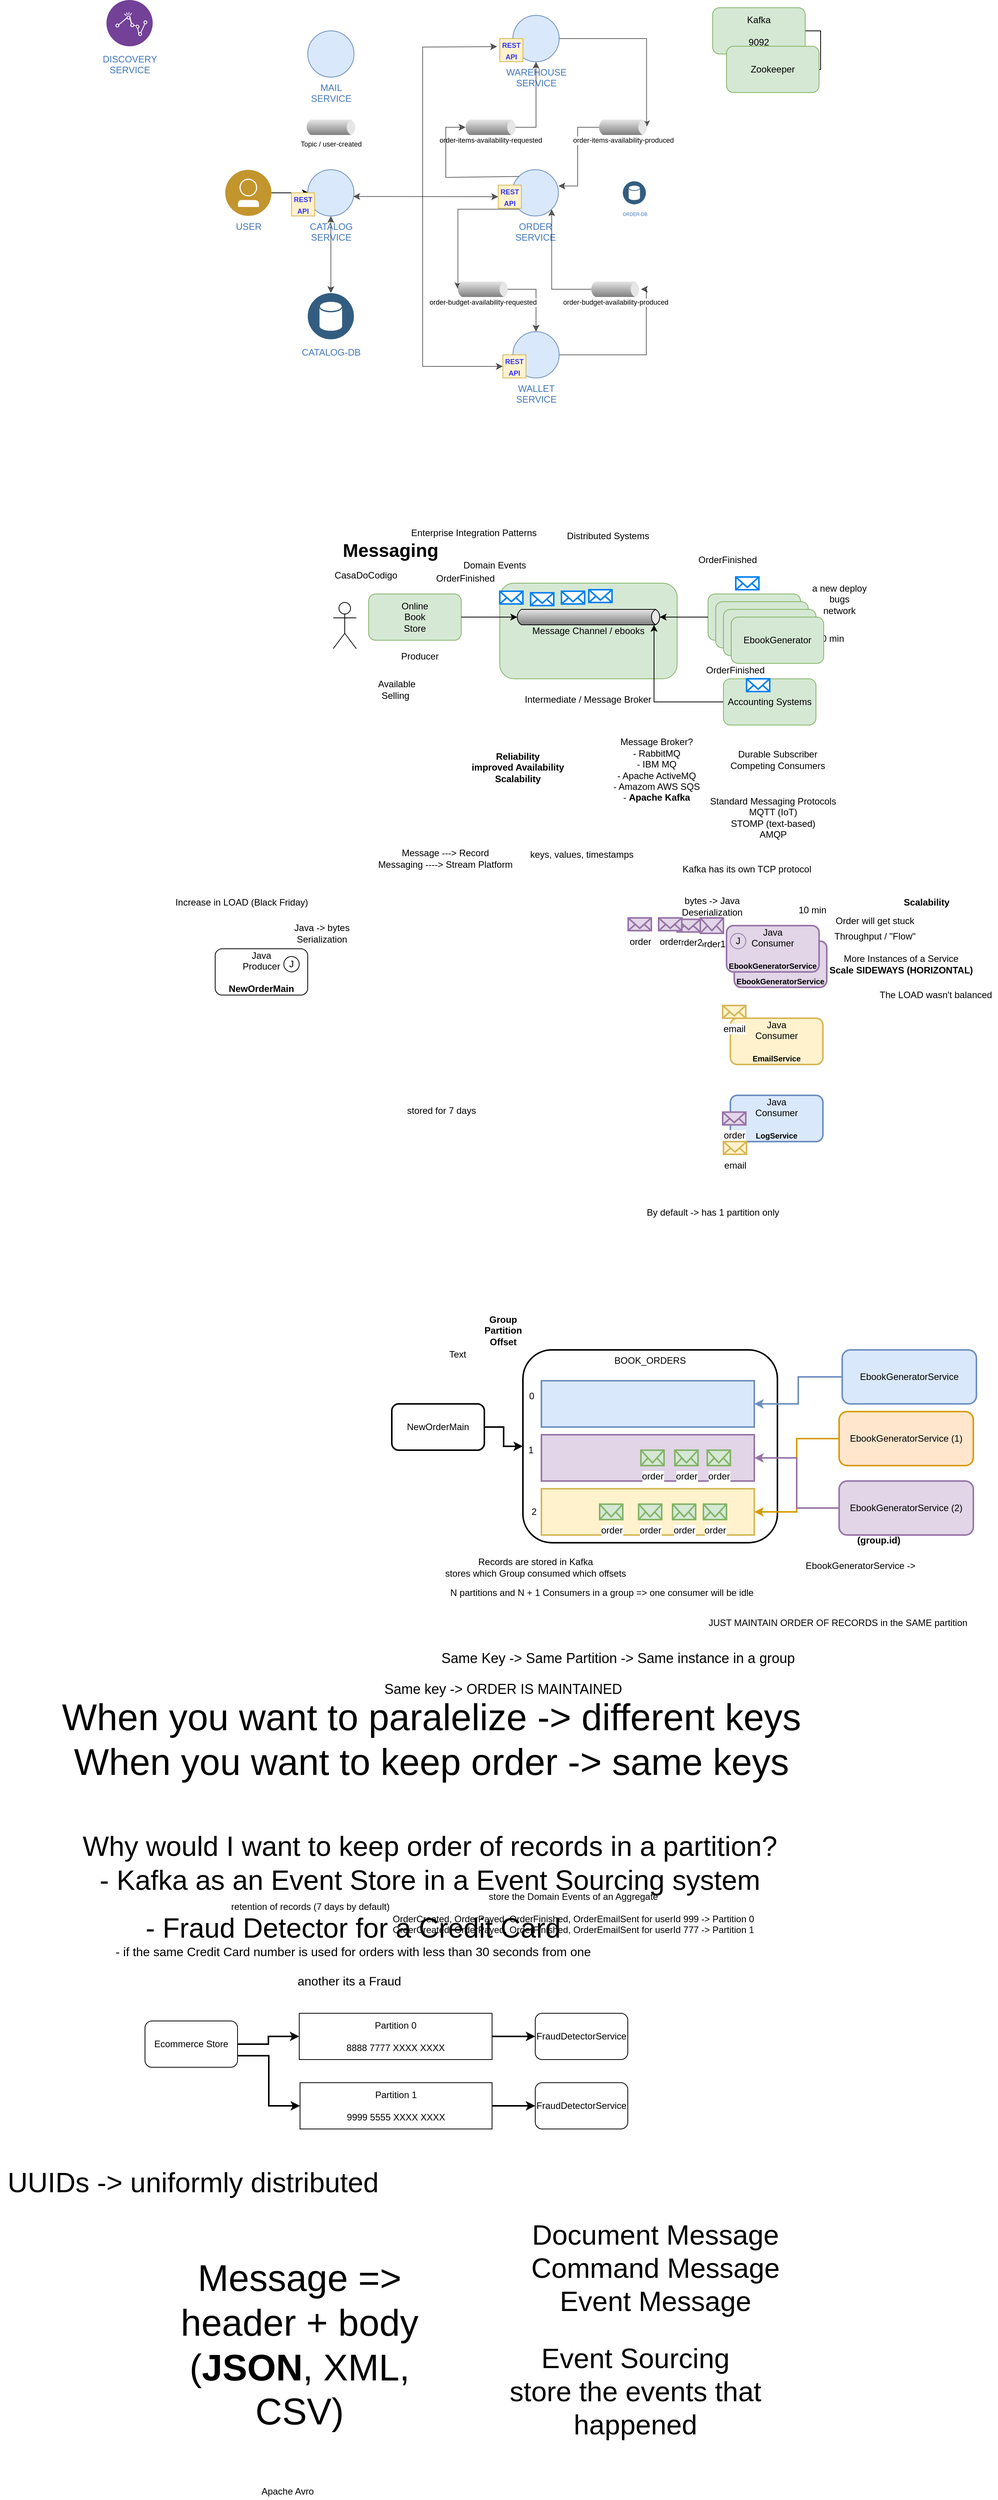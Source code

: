 <mxfile version="15.5.8" type="github">
  <diagram id="h7GPxYbChwaNLsouTysn" name="Page-1">
    <mxGraphModel dx="1479" dy="406" grid="1" gridSize="10" guides="1" tooltips="1" connect="1" arrows="1" fold="1" page="1" pageScale="1" pageWidth="827" pageHeight="1169" math="0" shadow="0">
      <root>
        <mxCell id="0" />
        <mxCell id="1" parent="0" />
        <mxCell id="jTadlCwJ3_54qRfa4HgR-54" value="Java&lt;br&gt;Consumer&lt;br&gt;&lt;br&gt;&lt;b&gt;&lt;font style=&quot;font-size: 10px&quot;&gt;EbookGeneratorService&lt;/font&gt;&lt;/b&gt;" style="rounded=1;whiteSpace=wrap;html=1;fillColor=#e1d5e7;strokeColor=#9673a6;strokeWidth=2;" parent="1" vertex="1">
          <mxGeometry x="524" y="1240" width="120" height="60" as="geometry" />
        </mxCell>
        <mxCell id="OSPFFFu9IJp6Sj2-1InF-58" value="&lt;b&gt;&lt;font style=&quot;font-size: 24px&quot;&gt;Messaging&lt;/font&gt;&lt;/b&gt;" style="text;html=1;align=center;verticalAlign=middle;resizable=0;points=[];autosize=1;" parent="1" vertex="1">
          <mxGeometry x="8" y="724" width="140" height="20" as="geometry" />
        </mxCell>
        <mxCell id="OSPFFFu9IJp6Sj2-1InF-59" value="Enterprise Integration Patterns" style="text;html=1;align=center;verticalAlign=middle;resizable=0;points=[];autosize=1;" parent="1" vertex="1">
          <mxGeometry x="96" y="701" width="180" height="20" as="geometry" />
        </mxCell>
        <mxCell id="OSPFFFu9IJp6Sj2-1InF-60" value="Online&lt;br&gt;Book&lt;br&gt;Store" style="rounded=1;whiteSpace=wrap;html=1;fillColor=#d5e8d4;strokeColor=#82b366;" parent="1" vertex="1">
          <mxGeometry x="50" y="790" width="120" height="60" as="geometry" />
        </mxCell>
        <mxCell id="OSPFFFu9IJp6Sj2-1InF-61" value="Ebook&lt;br&gt;Generator" style="rounded=1;whiteSpace=wrap;html=1;fillColor=#d5e8d4;strokeColor=#82b366;" parent="1" vertex="1">
          <mxGeometry x="490" y="790" width="120" height="60" as="geometry" />
        </mxCell>
        <mxCell id="OSPFFFu9IJp6Sj2-1InF-62" value="CasaDoCodigo" style="text;html=1;align=center;verticalAlign=middle;resizable=0;points=[];autosize=1;" parent="1" vertex="1">
          <mxGeometry x="-4" y="756" width="100" height="20" as="geometry" />
        </mxCell>
        <mxCell id="OSPFFFu9IJp6Sj2-1InF-65" value="Consumer" style="text;html=1;align=center;verticalAlign=middle;resizable=0;points=[];autosize=1;" parent="1" vertex="1">
          <mxGeometry x="539" y="861" width="70" height="20" as="geometry" />
        </mxCell>
        <mxCell id="OSPFFFu9IJp6Sj2-1InF-66" value="Producer" style="text;html=1;align=center;verticalAlign=middle;resizable=0;points=[];autosize=1;" parent="1" vertex="1">
          <mxGeometry x="86" y="861" width="60" height="20" as="geometry" />
        </mxCell>
        <mxCell id="OSPFFFu9IJp6Sj2-1InF-68" value="a new deploy&lt;br&gt;bugs&lt;br&gt;network" style="text;html=1;align=center;verticalAlign=middle;resizable=0;points=[];autosize=1;" parent="1" vertex="1">
          <mxGeometry x="615" y="772" width="90" height="50" as="geometry" />
        </mxCell>
        <mxCell id="OSPFFFu9IJp6Sj2-1InF-70" value="Distributed Systems" style="text;html=1;align=center;verticalAlign=middle;resizable=0;points=[];autosize=1;" parent="1" vertex="1">
          <mxGeometry x="300" y="705" width="120" height="20" as="geometry" />
        </mxCell>
        <mxCell id="OSPFFFu9IJp6Sj2-1InF-72" value="Message Channel / ebooks" style="rounded=1;whiteSpace=wrap;html=1;fillColor=#d5e8d4;strokeColor=#82b366;" parent="1" vertex="1">
          <mxGeometry x="220" y="776" width="230" height="124" as="geometry" />
        </mxCell>
        <mxCell id="OSPFFFu9IJp6Sj2-1InF-73" value="Intermediate / Message Broker" style="text;html=1;align=center;verticalAlign=middle;resizable=0;points=[];autosize=1;" parent="1" vertex="1">
          <mxGeometry x="244" y="917" width="180" height="20" as="geometry" />
        </mxCell>
        <mxCell id="OSPFFFu9IJp6Sj2-1InF-76" value="" style="html=1;verticalLabelPosition=bottom;align=center;labelBackgroundColor=#ffffff;verticalAlign=top;strokeWidth=2;strokeColor=#0080F0;shadow=0;dashed=0;shape=mxgraph.ios7.icons.mail;" parent="1" vertex="1">
          <mxGeometry x="526" y="768" width="30" height="16.5" as="geometry" />
        </mxCell>
        <mxCell id="OSPFFFu9IJp6Sj2-1InF-78" value="" style="strokeWidth=1;outlineConnect=0;dashed=0;align=center;html=1;fontSize=8;shape=mxgraph.eip.messageChannel;verticalLabelPosition=bottom;labelBackgroundColor=#ffffff;verticalAlign=top;" parent="1" vertex="1">
          <mxGeometry x="240" y="810" width="190" height="20" as="geometry" />
        </mxCell>
        <mxCell id="OSPFFFu9IJp6Sj2-1InF-74" style="edgeStyle=orthogonalEdgeStyle;rounded=0;orthogonalLoop=1;jettySize=auto;html=1;exitX=1;exitY=0.5;exitDx=0;exitDy=0;entryX=0;entryY=0.5;entryDx=2.7;entryDy=0;entryPerimeter=0;" parent="1" source="OSPFFFu9IJp6Sj2-1InF-60" target="OSPFFFu9IJp6Sj2-1InF-78" edge="1">
          <mxGeometry relative="1" as="geometry" />
        </mxCell>
        <mxCell id="OSPFFFu9IJp6Sj2-1InF-79" style="edgeStyle=orthogonalEdgeStyle;rounded=0;orthogonalLoop=1;jettySize=auto;html=1;exitX=0;exitY=0.5;exitDx=0;exitDy=0;entryX=1;entryY=0.5;entryDx=-2.7;entryDy=0;entryPerimeter=0;" parent="1" source="OSPFFFu9IJp6Sj2-1InF-61" target="OSPFFFu9IJp6Sj2-1InF-78" edge="1">
          <mxGeometry relative="1" as="geometry" />
        </mxCell>
        <mxCell id="OSPFFFu9IJp6Sj2-1InF-80" value="" style="shape=umlActor;verticalLabelPosition=bottom;labelBackgroundColor=#ffffff;verticalAlign=top;html=1;outlineConnect=0;" parent="1" vertex="1">
          <mxGeometry x="4" y="801" width="30" height="60" as="geometry" />
        </mxCell>
        <mxCell id="OSPFFFu9IJp6Sj2-1InF-82" value="" style="html=1;verticalLabelPosition=bottom;align=center;labelBackgroundColor=#ffffff;verticalAlign=top;strokeWidth=2;strokeColor=#0080F0;shadow=0;dashed=0;shape=mxgraph.ios7.icons.mail;" parent="1" vertex="1">
          <mxGeometry x="260" y="788.5" width="30" height="16.5" as="geometry" />
        </mxCell>
        <mxCell id="OSPFFFu9IJp6Sj2-1InF-84" value="Available&lt;br&gt;Selling&amp;nbsp;" style="text;html=1;align=center;verticalAlign=middle;resizable=0;points=[];autosize=1;" parent="1" vertex="1">
          <mxGeometry x="56" y="899" width="60" height="30" as="geometry" />
        </mxCell>
        <mxCell id="OSPFFFu9IJp6Sj2-1InF-85" value="Reliability&lt;br&gt;improved Availability&lt;br&gt;Scalability" style="text;html=1;align=center;verticalAlign=middle;resizable=0;points=[];autosize=1;fontStyle=1" parent="1" vertex="1">
          <mxGeometry x="173" y="990" width="140" height="50" as="geometry" />
        </mxCell>
        <mxCell id="OSPFFFu9IJp6Sj2-1InF-86" value="" style="html=1;verticalLabelPosition=bottom;align=center;labelBackgroundColor=#ffffff;verticalAlign=top;strokeWidth=2;strokeColor=#0080F0;shadow=0;dashed=0;shape=mxgraph.ios7.icons.mail;" parent="1" vertex="1">
          <mxGeometry x="335.5" y="784.5" width="30" height="16.5" as="geometry" />
        </mxCell>
        <mxCell id="OSPFFFu9IJp6Sj2-1InF-87" value="" style="html=1;verticalLabelPosition=bottom;align=center;labelBackgroundColor=#ffffff;verticalAlign=top;strokeWidth=2;strokeColor=#0080F0;shadow=0;dashed=0;shape=mxgraph.ios7.icons.mail;" parent="1" vertex="1">
          <mxGeometry x="539" y="805" width="30" height="16.5" as="geometry" />
        </mxCell>
        <mxCell id="OSPFFFu9IJp6Sj2-1InF-88" value="" style="html=1;verticalLabelPosition=bottom;align=center;labelBackgroundColor=#ffffff;verticalAlign=top;strokeWidth=2;strokeColor=#0080F0;shadow=0;dashed=0;shape=mxgraph.ios7.icons.mail;" parent="1" vertex="1">
          <mxGeometry x="220" y="786.5" width="30" height="16.5" as="geometry" />
        </mxCell>
        <mxCell id="OSPFFFu9IJp6Sj2-1InF-89" value="" style="html=1;verticalLabelPosition=bottom;align=center;labelBackgroundColor=#ffffff;verticalAlign=top;strokeWidth=2;strokeColor=#0080F0;shadow=0;dashed=0;shape=mxgraph.ios7.icons.mail;" parent="1" vertex="1">
          <mxGeometry x="300" y="786.5" width="30" height="16.5" as="geometry" />
        </mxCell>
        <mxCell id="OSPFFFu9IJp6Sj2-1InF-90" value="" style="html=1;verticalLabelPosition=bottom;align=center;labelBackgroundColor=#ffffff;verticalAlign=top;strokeWidth=2;strokeColor=#0080F0;shadow=0;dashed=0;shape=mxgraph.ios7.icons.mail;" parent="1" vertex="1">
          <mxGeometry x="585" y="813.5" width="30" height="16.5" as="geometry" />
        </mxCell>
        <mxCell id="OSPFFFu9IJp6Sj2-1InF-91" value="30 min" style="text;html=1;align=center;verticalAlign=middle;resizable=0;points=[];autosize=1;" parent="1" vertex="1">
          <mxGeometry x="623" y="838" width="50" height="20" as="geometry" />
        </mxCell>
        <mxCell id="OSPFFFu9IJp6Sj2-1InF-95" value="Durable Subscriber&lt;br&gt;Competing Consumers" style="text;html=1;align=center;verticalAlign=middle;resizable=0;points=[];autosize=1;" parent="1" vertex="1">
          <mxGeometry x="510" y="990" width="140" height="30" as="geometry" />
        </mxCell>
        <mxCell id="OSPFFFu9IJp6Sj2-1InF-96" value="Ebook&lt;br&gt;Generator" style="rounded=1;whiteSpace=wrap;html=1;fillColor=#d5e8d4;strokeColor=#82b366;" parent="1" vertex="1">
          <mxGeometry x="500" y="800" width="120" height="60" as="geometry" />
        </mxCell>
        <mxCell id="OSPFFFu9IJp6Sj2-1InF-97" value="Ebook&lt;br&gt;Generator" style="rounded=1;whiteSpace=wrap;html=1;fillColor=#d5e8d4;strokeColor=#82b366;" parent="1" vertex="1">
          <mxGeometry x="510" y="810" width="120" height="60" as="geometry" />
        </mxCell>
        <mxCell id="OSPFFFu9IJp6Sj2-1InF-98" value="EbookGenerator" style="rounded=1;whiteSpace=wrap;html=1;fillColor=#d5e8d4;strokeColor=#82b366;" parent="1" vertex="1">
          <mxGeometry x="520" y="820" width="120" height="60" as="geometry" />
        </mxCell>
        <mxCell id="OSPFFFu9IJp6Sj2-1InF-99" value="Message Broker?&lt;br&gt;- RabbitMQ&lt;br&gt;- IBM MQ&lt;br&gt;- Apache ActiveMQ&lt;br&gt;- Amazom AWS SQS&lt;br&gt;- &lt;b&gt;Apache Kafka&lt;/b&gt;" style="text;html=1;align=center;verticalAlign=middle;resizable=0;points=[];autosize=1;" parent="1" vertex="1">
          <mxGeometry x="358" y="973" width="130" height="90" as="geometry" />
        </mxCell>
        <mxCell id="OSPFFFu9IJp6Sj2-1InF-102" style="edgeStyle=orthogonalEdgeStyle;rounded=0;orthogonalLoop=1;jettySize=auto;html=1;exitX=0;exitY=0.5;exitDx=0;exitDy=0;entryX=0;entryY=1;entryDx=180;entryDy=0;entryPerimeter=0;" parent="1" source="OSPFFFu9IJp6Sj2-1InF-101" target="OSPFFFu9IJp6Sj2-1InF-78" edge="1">
          <mxGeometry relative="1" as="geometry" />
        </mxCell>
        <mxCell id="OSPFFFu9IJp6Sj2-1InF-101" value="Accounting Systems" style="rounded=1;whiteSpace=wrap;html=1;fillColor=#d5e8d4;strokeColor=#82b366;" parent="1" vertex="1">
          <mxGeometry x="510" y="900" width="120" height="60" as="geometry" />
        </mxCell>
        <mxCell id="OSPFFFu9IJp6Sj2-1InF-104" value="" style="html=1;verticalLabelPosition=bottom;align=center;labelBackgroundColor=#ffffff;verticalAlign=top;strokeWidth=2;strokeColor=#0080F0;shadow=0;dashed=0;shape=mxgraph.ios7.icons.mail;" parent="1" vertex="1">
          <mxGeometry x="540" y="900" width="30" height="16.5" as="geometry" />
        </mxCell>
        <mxCell id="OSPFFFu9IJp6Sj2-1InF-105" value="OrderFinished" style="text;html=1;align=center;verticalAlign=middle;resizable=0;points=[];autosize=1;" parent="1" vertex="1">
          <mxGeometry x="130" y="760" width="90" height="20" as="geometry" />
        </mxCell>
        <mxCell id="OSPFFFu9IJp6Sj2-1InF-106" value="Domain Events" style="text;html=1;align=center;verticalAlign=middle;resizable=0;points=[];autosize=1;" parent="1" vertex="1">
          <mxGeometry x="163" y="743" width="100" height="20" as="geometry" />
        </mxCell>
        <mxCell id="OSPFFFu9IJp6Sj2-1InF-107" value="OrderFinished" style="text;html=1;align=center;verticalAlign=middle;resizable=0;points=[];autosize=1;" parent="1" vertex="1">
          <mxGeometry x="470" y="736" width="90" height="20" as="geometry" />
        </mxCell>
        <mxCell id="OSPFFFu9IJp6Sj2-1InF-108" value="OrderFinished" style="text;html=1;align=center;verticalAlign=middle;resizable=0;points=[];autosize=1;" parent="1" vertex="1">
          <mxGeometry x="480" y="879" width="90" height="20" as="geometry" />
        </mxCell>
        <mxCell id="OSPFFFu9IJp6Sj2-1InF-109" value="Message ---&amp;gt; Record&lt;br&gt;Messaging ----&amp;gt; Stream Platform" style="text;html=1;align=center;verticalAlign=middle;resizable=0;points=[];autosize=1;" parent="1" vertex="1">
          <mxGeometry x="54" y="1118" width="190" height="30" as="geometry" />
        </mxCell>
        <mxCell id="OSPFFFu9IJp6Sj2-1InF-110" value="keys, values, timestamps" style="text;html=1;align=center;verticalAlign=middle;resizable=0;points=[];autosize=1;" parent="1" vertex="1">
          <mxGeometry x="251" y="1118" width="150" height="20" as="geometry" />
        </mxCell>
        <mxCell id="OSPFFFu9IJp6Sj2-1InF-113" style="edgeStyle=orthogonalEdgeStyle;rounded=0;orthogonalLoop=1;jettySize=auto;html=1;exitX=1;exitY=0.5;exitDx=0;exitDy=0;entryX=0;entryY=0.5;entryDx=0;entryDy=0;" parent="1" source="OSPFFFu9IJp6Sj2-1InF-111" target="OSPFFFu9IJp6Sj2-1InF-112" edge="1">
          <mxGeometry relative="1" as="geometry" />
        </mxCell>
        <mxCell id="OSPFFFu9IJp6Sj2-1InF-111" value="Kafka&lt;br&gt;&lt;br&gt;9092" style="rounded=1;whiteSpace=wrap;html=1;fillColor=#d5e8d4;strokeColor=#82b366;" parent="1" vertex="1">
          <mxGeometry x="496" y="30" width="120" height="60" as="geometry" />
        </mxCell>
        <mxCell id="OSPFFFu9IJp6Sj2-1InF-112" value="Zookeeper" style="rounded=1;whiteSpace=wrap;html=1;fillColor=#d5e8d4;strokeColor=#82b366;" parent="1" vertex="1">
          <mxGeometry x="514" y="80" width="120" height="60" as="geometry" />
        </mxCell>
        <mxCell id="OSPFFFu9IJp6Sj2-1InF-117" value="Java&lt;br&gt;Producer&lt;br&gt;&lt;br&gt;&lt;b&gt;NewOrderMain&lt;/b&gt;" style="rounded=1;whiteSpace=wrap;html=1;" parent="1" vertex="1">
          <mxGeometry x="-149" y="1250" width="120" height="60" as="geometry" />
        </mxCell>
        <mxCell id="OSPFFFu9IJp6Sj2-1InF-119" value="Java&lt;br&gt;Consumer&lt;br&gt;&lt;br&gt;&lt;b&gt;&lt;font style=&quot;font-size: 10px&quot;&gt;EbookGeneratorService&lt;/font&gt;&lt;/b&gt;" style="rounded=1;whiteSpace=wrap;html=1;fillColor=#e1d5e7;strokeColor=#9673a6;strokeWidth=2;" parent="1" vertex="1">
          <mxGeometry x="514" y="1220" width="120" height="60" as="geometry" />
        </mxCell>
        <mxCell id="OSPFFFu9IJp6Sj2-1InF-121" value="&lt;font style=&quot;font-size: 9px;&quot;&gt;Topic / user-created&lt;/font&gt;" style="strokeWidth=1;outlineConnect=0;dashed=0;align=center;html=1;fontSize=9;shape=mxgraph.eip.messageChannel;verticalLabelPosition=bottom;labelBackgroundColor=#ffffff;verticalAlign=top;fillColor=default;strokeColor=none;" parent="1" vertex="1">
          <mxGeometry x="-33" y="175" width="68" height="20" as="geometry" />
        </mxCell>
        <mxCell id="OSPFFFu9IJp6Sj2-1InF-128" value="stored for 7 days" style="text;html=1;align=center;verticalAlign=middle;resizable=0;points=[];autosize=1;" parent="1" vertex="1">
          <mxGeometry x="94" y="1450" width="100" height="20" as="geometry" />
        </mxCell>
        <mxCell id="OSPFFFu9IJp6Sj2-1InF-129" value="Standard Messaging Protocols&lt;br&gt;MQTT (IoT)&lt;br&gt;STOMP (text-based)&lt;br&gt;AMQP" style="text;html=1;align=center;verticalAlign=middle;resizable=0;points=[];autosize=1;" parent="1" vertex="1">
          <mxGeometry x="484" y="1050" width="180" height="60" as="geometry" />
        </mxCell>
        <mxCell id="OSPFFFu9IJp6Sj2-1InF-130" value="Kafka has its own TCP protocol" style="text;html=1;align=center;verticalAlign=middle;resizable=0;points=[];autosize=1;" parent="1" vertex="1">
          <mxGeometry x="450" y="1137" width="180" height="20" as="geometry" />
        </mxCell>
        <mxCell id="jTadlCwJ3_54qRfa4HgR-1" value="J" style="ellipse;whiteSpace=wrap;html=1;aspect=fixed;" parent="1" vertex="1">
          <mxGeometry x="-60" y="1260" width="20" height="20" as="geometry" />
        </mxCell>
        <mxCell id="jTadlCwJ3_54qRfa4HgR-4" value="J" style="ellipse;whiteSpace=wrap;html=1;aspect=fixed;fillColor=#e1d5e7;strokeColor=#9673a6;" parent="1" vertex="1">
          <mxGeometry x="519" y="1230" width="20" height="20" as="geometry" />
        </mxCell>
        <mxCell id="jTadlCwJ3_54qRfa4HgR-5" value="Java -&amp;gt; bytes&lt;br&gt;Serialization" style="text;html=1;align=center;verticalAlign=middle;resizable=0;points=[];autosize=1;" parent="1" vertex="1">
          <mxGeometry x="-56" y="1215" width="90" height="30" as="geometry" />
        </mxCell>
        <mxCell id="jTadlCwJ3_54qRfa4HgR-6" value="bytes -&amp;gt; Java&lt;br&gt;Deserialization" style="text;html=1;align=center;verticalAlign=middle;resizable=0;points=[];autosize=1;" parent="1" vertex="1">
          <mxGeometry x="450" y="1180" width="90" height="30" as="geometry" />
        </mxCell>
        <mxCell id="jTadlCwJ3_54qRfa4HgR-13" value="Java&lt;br&gt;Consumer&lt;br&gt;&lt;br&gt;&lt;b&gt;&lt;font style=&quot;font-size: 10px&quot;&gt;EmailService&lt;/font&gt;&lt;/b&gt;" style="rounded=1;whiteSpace=wrap;html=1;fillColor=#fff2cc;strokeColor=#d6b656;strokeWidth=2;" parent="1" vertex="1">
          <mxGeometry x="519" y="1340" width="120" height="60" as="geometry" />
        </mxCell>
        <mxCell id="jTadlCwJ3_54qRfa4HgR-24" value="Java&lt;br&gt;Consumer&lt;br&gt;&lt;br&gt;&lt;b&gt;&lt;font style=&quot;font-size: 10px&quot;&gt;LogService&lt;/font&gt;&lt;/b&gt;" style="rounded=1;whiteSpace=wrap;html=1;fillColor=#dae8fc;strokeColor=#6c8ebf;strokeWidth=2;" parent="1" vertex="1">
          <mxGeometry x="519" y="1440" width="120" height="60" as="geometry" />
        </mxCell>
        <mxCell id="jTadlCwJ3_54qRfa4HgR-28" value="email" style="html=1;verticalLabelPosition=bottom;align=center;labelBackgroundColor=#ffffff;verticalAlign=top;strokeWidth=2;strokeColor=#d6b656;shadow=0;dashed=0;shape=mxgraph.ios7.icons.mail;fillColor=#fff2cc;" parent="1" vertex="1">
          <mxGeometry x="510" y="1500" width="30" height="16.5" as="geometry" />
        </mxCell>
        <mxCell id="jTadlCwJ3_54qRfa4HgR-32" value="order" style="html=1;verticalLabelPosition=bottom;align=center;labelBackgroundColor=#ffffff;verticalAlign=top;strokeWidth=2;strokeColor=#9673a6;shadow=0;dashed=0;shape=mxgraph.ios7.icons.mail;fillColor=#e1d5e7;" parent="1" vertex="1">
          <mxGeometry x="509" y="1461.75" width="30" height="16.5" as="geometry" />
        </mxCell>
        <mxCell id="jTadlCwJ3_54qRfa4HgR-33" value="&lt;b&gt;Group&lt;/b&gt;&lt;br&gt;&lt;b&gt;Partition&lt;/b&gt;&lt;br&gt;&lt;b&gt;Offset&lt;/b&gt;" style="text;html=1;align=center;verticalAlign=middle;resizable=0;points=[];autosize=1;" parent="1" vertex="1">
          <mxGeometry x="194" y="1720" width="60" height="50" as="geometry" />
        </mxCell>
        <mxCell id="jTadlCwJ3_54qRfa4HgR-37" value="order1" style="html=1;verticalLabelPosition=bottom;align=center;labelBackgroundColor=#ffffff;verticalAlign=top;strokeWidth=2;strokeColor=#9673a6;shadow=0;dashed=0;shape=mxgraph.ios7.icons.mail;fillColor=#e1d5e7;" parent="1" vertex="1">
          <mxGeometry x="480" y="1210" width="30" height="20" as="geometry" />
        </mxCell>
        <mxCell id="jTadlCwJ3_54qRfa4HgR-38" value="email" style="html=1;verticalLabelPosition=bottom;align=center;labelBackgroundColor=#ffffff;verticalAlign=top;strokeWidth=2;strokeColor=#d6b656;shadow=0;dashed=0;shape=mxgraph.ios7.icons.mail;fillColor=#fff2cc;" parent="1" vertex="1">
          <mxGeometry x="509" y="1323.5" width="30" height="16.5" as="geometry" />
        </mxCell>
        <mxCell id="jTadlCwJ3_54qRfa4HgR-39" value="Increase in LOAD (Black Friday)" style="text;html=1;align=center;verticalAlign=middle;resizable=0;points=[];autosize=1;" parent="1" vertex="1">
          <mxGeometry x="-210" y="1180" width="190" height="20" as="geometry" />
        </mxCell>
        <mxCell id="jTadlCwJ3_54qRfa4HgR-42" value="order2" style="html=1;verticalLabelPosition=bottom;align=center;labelBackgroundColor=#ffffff;verticalAlign=top;strokeWidth=2;strokeColor=#9673a6;shadow=0;dashed=0;shape=mxgraph.ios7.icons.mail;fillColor=#e1d5e7;" parent="1" vertex="1">
          <mxGeometry x="450" y="1211.75" width="30" height="16.5" as="geometry" />
        </mxCell>
        <mxCell id="jTadlCwJ3_54qRfa4HgR-43" value="order" style="html=1;verticalLabelPosition=bottom;align=center;labelBackgroundColor=#ffffff;verticalAlign=top;strokeWidth=2;strokeColor=#9673a6;shadow=0;dashed=0;shape=mxgraph.ios7.icons.mail;fillColor=#e1d5e7;" parent="1" vertex="1">
          <mxGeometry x="386.5" y="1210" width="30" height="16.5" as="geometry" />
        </mxCell>
        <mxCell id="jTadlCwJ3_54qRfa4HgR-44" value="order" style="html=1;verticalLabelPosition=bottom;align=center;labelBackgroundColor=#ffffff;verticalAlign=top;strokeWidth=2;strokeColor=#9673a6;shadow=0;dashed=0;shape=mxgraph.ios7.icons.mail;fillColor=#e1d5e7;" parent="1" vertex="1">
          <mxGeometry x="426" y="1210" width="30" height="16.5" as="geometry" />
        </mxCell>
        <mxCell id="jTadlCwJ3_54qRfa4HgR-46" value="Order will get stuck" style="text;html=1;align=center;verticalAlign=middle;resizable=0;points=[];autosize=1;" parent="1" vertex="1">
          <mxGeometry x="645.5" y="1203.5" width="120" height="20" as="geometry" />
        </mxCell>
        <mxCell id="jTadlCwJ3_54qRfa4HgR-47" value="Throughput / &quot;Flow&quot;" style="text;html=1;align=center;verticalAlign=middle;resizable=0;points=[];autosize=1;" parent="1" vertex="1">
          <mxGeometry x="645.5" y="1223.5" width="120" height="20" as="geometry" />
        </mxCell>
        <mxCell id="jTadlCwJ3_54qRfa4HgR-48" value="10 min" style="text;html=1;align=center;verticalAlign=middle;resizable=0;points=[];autosize=1;" parent="1" vertex="1">
          <mxGeometry x="600" y="1190" width="50" height="20" as="geometry" />
        </mxCell>
        <mxCell id="jTadlCwJ3_54qRfa4HgR-50" value="Scalability" style="text;html=1;align=center;verticalAlign=middle;resizable=0;points=[];autosize=1;fontStyle=1" parent="1" vertex="1">
          <mxGeometry x="738" y="1180" width="70" height="20" as="geometry" />
        </mxCell>
        <mxCell id="jTadlCwJ3_54qRfa4HgR-51" value="More Instances of a Service&lt;br&gt;&lt;b&gt;Scale SIDEWAYS (HORIZONTAL)&lt;/b&gt;" style="text;html=1;align=center;verticalAlign=middle;resizable=0;points=[];autosize=1;" parent="1" vertex="1">
          <mxGeometry x="640" y="1255" width="200" height="30" as="geometry" />
        </mxCell>
        <mxCell id="jTadlCwJ3_54qRfa4HgR-55" value="The LOAD wasn&#39;t balanced" style="text;html=1;align=center;verticalAlign=middle;resizable=0;points=[];autosize=1;" parent="1" vertex="1">
          <mxGeometry x="705" y="1300" width="160" height="20" as="geometry" />
        </mxCell>
        <mxCell id="jTadlCwJ3_54qRfa4HgR-56" value="By default -&amp;gt; has 1 partition only" style="text;html=1;align=center;verticalAlign=middle;resizable=0;points=[];autosize=1;" parent="1" vertex="1">
          <mxGeometry x="401" y="1582" width="190" height="20" as="geometry" />
        </mxCell>
        <mxCell id="jTadlCwJ3_54qRfa4HgR-61" style="edgeStyle=orthogonalEdgeStyle;rounded=0;orthogonalLoop=1;jettySize=auto;html=1;exitX=1;exitY=0.5;exitDx=0;exitDy=0;entryX=0;entryY=0.5;entryDx=0;entryDy=0;strokeWidth=2;" parent="1" source="jTadlCwJ3_54qRfa4HgR-57" target="jTadlCwJ3_54qRfa4HgR-58" edge="1">
          <mxGeometry relative="1" as="geometry" />
        </mxCell>
        <mxCell id="jTadlCwJ3_54qRfa4HgR-57" value="NewOrderMain" style="rounded=1;whiteSpace=wrap;html=1;strokeWidth=2;" parent="1" vertex="1">
          <mxGeometry x="80" y="1840" width="120" height="60" as="geometry" />
        </mxCell>
        <mxCell id="jTadlCwJ3_54qRfa4HgR-58" value="BOOK_ORDERS" style="rounded=1;whiteSpace=wrap;html=1;strokeWidth=2;verticalAlign=top;" parent="1" vertex="1">
          <mxGeometry x="250" y="1770" width="330" height="250" as="geometry" />
        </mxCell>
        <mxCell id="jTadlCwJ3_54qRfa4HgR-59" value="" style="rounded=0;whiteSpace=wrap;html=1;strokeWidth=2;fillColor=#dae8fc;strokeColor=#6c8ebf;" parent="1" vertex="1">
          <mxGeometry x="274" y="1810" width="276" height="60" as="geometry" />
        </mxCell>
        <mxCell id="PPKRKpOMNKUQliqkGIs--38" style="edgeStyle=orthogonalEdgeStyle;rounded=0;orthogonalLoop=1;jettySize=auto;html=1;exitX=0;exitY=0.5;exitDx=0;exitDy=0;entryX=1;entryY=0.5;entryDx=0;entryDy=0;strokeWidth=2;fillColor=#dae8fc;strokeColor=#6c8ebf;" parent="1" source="jTadlCwJ3_54qRfa4HgR-67" target="jTadlCwJ3_54qRfa4HgR-59" edge="1">
          <mxGeometry relative="1" as="geometry" />
        </mxCell>
        <mxCell id="jTadlCwJ3_54qRfa4HgR-67" value="EbookGeneratorService" style="rounded=1;whiteSpace=wrap;html=1;strokeWidth=2;fillColor=#dae8fc;strokeColor=#6c8ebf;" parent="1" vertex="1">
          <mxGeometry x="664" y="1770" width="174" height="70" as="geometry" />
        </mxCell>
        <mxCell id="PPKRKpOMNKUQliqkGIs--40" style="edgeStyle=orthogonalEdgeStyle;rounded=0;orthogonalLoop=1;jettySize=auto;html=1;exitX=0;exitY=0.5;exitDx=0;exitDy=0;entryX=1;entryY=0.5;entryDx=0;entryDy=0;strokeWidth=2;fillColor=#ffe6cc;strokeColor=#d79b00;" parent="1" source="jTadlCwJ3_54qRfa4HgR-69" target="jTadlCwJ3_54qRfa4HgR-72" edge="1">
          <mxGeometry relative="1" as="geometry" />
        </mxCell>
        <mxCell id="jTadlCwJ3_54qRfa4HgR-69" value="EbookGeneratorService (1)" style="rounded=1;whiteSpace=wrap;html=1;strokeWidth=2;fillColor=#ffe6cc;strokeColor=#d79b00;" parent="1" vertex="1">
          <mxGeometry x="660" y="1850" width="174" height="70" as="geometry" />
        </mxCell>
        <mxCell id="jTadlCwJ3_54qRfa4HgR-70" value="N partitions and N + 1 Consumers in a group =&amp;gt; one consumer will be idle" style="text;html=1;align=center;verticalAlign=middle;resizable=0;points=[];autosize=1;" parent="1" vertex="1">
          <mxGeometry x="147" y="2075" width="410" height="20" as="geometry" />
        </mxCell>
        <mxCell id="jTadlCwJ3_54qRfa4HgR-71" value="" style="rounded=0;whiteSpace=wrap;html=1;strokeWidth=2;fillColor=#e1d5e7;strokeColor=#9673a6;" parent="1" vertex="1">
          <mxGeometry x="274" y="1880" width="276" height="60" as="geometry" />
        </mxCell>
        <mxCell id="jTadlCwJ3_54qRfa4HgR-72" value="" style="rounded=0;whiteSpace=wrap;html=1;strokeWidth=2;fillColor=#fff2cc;strokeColor=#d6b656;" parent="1" vertex="1">
          <mxGeometry x="274" y="1950" width="276" height="60" as="geometry" />
        </mxCell>
        <mxCell id="jTadlCwJ3_54qRfa4HgR-73" value="0" style="text;html=1;align=center;verticalAlign=middle;resizable=0;points=[];autosize=1;" parent="1" vertex="1">
          <mxGeometry x="251" y="1820" width="20" height="20" as="geometry" />
        </mxCell>
        <mxCell id="jTadlCwJ3_54qRfa4HgR-74" value="1" style="text;html=1;align=center;verticalAlign=middle;resizable=0;points=[];autosize=1;" parent="1" vertex="1">
          <mxGeometry x="250" y="1890" width="20" height="20" as="geometry" />
        </mxCell>
        <mxCell id="jTadlCwJ3_54qRfa4HgR-75" value="2" style="text;html=1;align=center;verticalAlign=middle;resizable=0;points=[];autosize=1;" parent="1" vertex="1">
          <mxGeometry x="254" y="1970" width="20" height="20" as="geometry" />
        </mxCell>
        <mxCell id="jTadlCwJ3_54qRfa4HgR-64" value="order" style="html=1;verticalLabelPosition=bottom;align=center;labelBackgroundColor=#ffffff;verticalAlign=top;strokeWidth=2;strokeColor=#82b366;shadow=0;dashed=0;shape=mxgraph.ios7.icons.mail;fillColor=#d5e8d4;" parent="1" vertex="1">
          <mxGeometry x="403" y="1900" width="30" height="20" as="geometry" />
        </mxCell>
        <mxCell id="jTadlCwJ3_54qRfa4HgR-65" value="order" style="html=1;verticalLabelPosition=bottom;align=center;labelBackgroundColor=#ffffff;verticalAlign=top;strokeWidth=2;strokeColor=#82b366;shadow=0;dashed=0;shape=mxgraph.ios7.icons.mail;fillColor=#d5e8d4;" parent="1" vertex="1">
          <mxGeometry x="489" y="1900" width="30" height="20" as="geometry" />
        </mxCell>
        <mxCell id="jTadlCwJ3_54qRfa4HgR-66" value="order" style="html=1;verticalLabelPosition=bottom;align=center;labelBackgroundColor=#ffffff;verticalAlign=top;strokeWidth=2;strokeColor=#82b366;shadow=0;dashed=0;shape=mxgraph.ios7.icons.mail;fillColor=#d5e8d4;" parent="1" vertex="1">
          <mxGeometry x="447" y="1900" width="30" height="20" as="geometry" />
        </mxCell>
        <mxCell id="jTadlCwJ3_54qRfa4HgR-79" value="&lt;b&gt;Consumer Group&lt;br&gt;(group.id)&lt;br&gt;&lt;/b&gt;" style="text;html=1;align=center;verticalAlign=middle;resizable=0;points=[];autosize=1;" parent="1" vertex="1">
          <mxGeometry x="656" y="1994" width="110" height="30" as="geometry" />
        </mxCell>
        <mxCell id="jTadlCwJ3_54qRfa4HgR-80" value="EbookGeneratorService -&amp;gt;&amp;nbsp;" style="text;html=1;align=center;verticalAlign=middle;resizable=0;points=[];autosize=1;" parent="1" vertex="1">
          <mxGeometry x="609" y="2040" width="160" height="20" as="geometry" />
        </mxCell>
        <mxCell id="jTadlCwJ3_54qRfa4HgR-83" value="Records are stored in Kafka&lt;br&gt;stores which Group consumed which offsets" style="text;html=1;align=center;verticalAlign=middle;resizable=0;points=[];autosize=1;" parent="1" vertex="1">
          <mxGeometry x="141" y="2037" width="250" height="30" as="geometry" />
        </mxCell>
        <mxCell id="jTadlCwJ3_54qRfa4HgR-62" value="order" style="html=1;verticalLabelPosition=bottom;align=center;labelBackgroundColor=#ffffff;verticalAlign=top;strokeWidth=2;strokeColor=#82b366;shadow=0;dashed=0;shape=mxgraph.ios7.icons.mail;fillColor=#d5e8d4;" parent="1" vertex="1">
          <mxGeometry x="484" y="1970" width="30" height="20" as="geometry" />
        </mxCell>
        <mxCell id="jTadlCwJ3_54qRfa4HgR-63" value="order" style="html=1;verticalLabelPosition=bottom;align=center;labelBackgroundColor=#ffffff;verticalAlign=top;strokeWidth=2;strokeColor=#82b366;shadow=0;dashed=0;shape=mxgraph.ios7.icons.mail;fillColor=#d5e8d4;" parent="1" vertex="1">
          <mxGeometry x="444" y="1970" width="30" height="20" as="geometry" />
        </mxCell>
        <mxCell id="jTadlCwJ3_54qRfa4HgR-84" value="order" style="html=1;verticalLabelPosition=bottom;align=center;labelBackgroundColor=#ffffff;verticalAlign=top;strokeWidth=2;strokeColor=#82b366;shadow=0;dashed=0;shape=mxgraph.ios7.icons.mail;fillColor=#d5e8d4;" parent="1" vertex="1">
          <mxGeometry x="349.5" y="1970" width="30" height="20" as="geometry" />
        </mxCell>
        <mxCell id="jTadlCwJ3_54qRfa4HgR-85" value="order" style="html=1;verticalLabelPosition=bottom;align=center;labelBackgroundColor=#ffffff;verticalAlign=top;strokeWidth=2;strokeColor=#82b366;shadow=0;dashed=0;shape=mxgraph.ios7.icons.mail;fillColor=#d5e8d4;" parent="1" vertex="1">
          <mxGeometry x="400" y="1970" width="30" height="20" as="geometry" />
        </mxCell>
        <mxCell id="PPKRKpOMNKUQliqkGIs--2" value="&lt;font style=&quot;font-size: 18px&quot;&gt;Same Key -&amp;gt; Same Partition -&amp;gt; Same instance in a group&lt;/font&gt;" style="text;html=1;align=center;verticalAlign=middle;resizable=0;points=[];autosize=1;" parent="1" vertex="1">
          <mxGeometry x="138" y="2160" width="470" height="20" as="geometry" />
        </mxCell>
        <mxCell id="PPKRKpOMNKUQliqkGIs--3" value="JUST MAINTAIN ORDER OF RECORDS in the SAME partition" style="text;html=1;align=center;verticalAlign=middle;resizable=0;points=[];autosize=1;" parent="1" vertex="1">
          <mxGeometry x="483" y="2114" width="350" height="20" as="geometry" />
        </mxCell>
        <mxCell id="PPKRKpOMNKUQliqkGIs--10" value="&lt;font style=&quot;font-size: 18px&quot;&gt;Same key -&amp;gt; ORDER IS MAINTAINED&lt;/font&gt;" style="text;html=1;align=center;verticalAlign=middle;resizable=0;points=[];autosize=1;" parent="1" vertex="1">
          <mxGeometry x="64" y="2200" width="320" height="20" as="geometry" />
        </mxCell>
        <mxCell id="PPKRKpOMNKUQliqkGIs--18" value="Text" style="text;html=1;align=center;verticalAlign=middle;resizable=0;points=[];autosize=1;" parent="1" vertex="1">
          <mxGeometry x="145" y="1766" width="40" height="20" as="geometry" />
        </mxCell>
        <mxCell id="PPKRKpOMNKUQliqkGIs--19" value="&lt;font style=&quot;font-size: 48px&quot;&gt;When you want to paralelize -&amp;gt; different keys&lt;br&gt;When you want to keep order -&amp;gt; same keys&lt;br&gt;&lt;/font&gt;" style="text;html=1;align=center;verticalAlign=middle;resizable=0;points=[];autosize=1;" parent="1" vertex="1">
          <mxGeometry x="-354" y="2245" width="970" height="60" as="geometry" />
        </mxCell>
        <mxCell id="PPKRKpOMNKUQliqkGIs--20" value="&lt;font style=&quot;font-size: 36px&quot;&gt;Why would I want to keep order of records in a partition?&lt;br&gt;- Kafka as an Event Store in a Event Sourcing system&lt;br&gt;&lt;/font&gt;" style="text;html=1;align=center;verticalAlign=middle;resizable=0;points=[];autosize=1;" parent="1" vertex="1">
          <mxGeometry x="-331" y="2410" width="920" height="50" as="geometry" />
        </mxCell>
        <mxCell id="PPKRKpOMNKUQliqkGIs--21" value="store the Domain Events of an Aggregate&lt;br&gt;&lt;br&gt;OrderCreated, OrderPayed, OrderFinished, OrderEmailSent for userId 999 -&amp;gt; Partition 0&lt;br&gt;OrderCreated, OrderPayed, OrderFinished, OrderEmailSent for userId 777 -&amp;gt; Partition 1" style="text;html=1;align=center;verticalAlign=middle;resizable=0;points=[];autosize=1;" parent="1" vertex="1">
          <mxGeometry x="75" y="2470" width="480" height="60" as="geometry" />
        </mxCell>
        <mxCell id="PPKRKpOMNKUQliqkGIs--22" value="retention of records (7 days by default)" style="text;html=1;align=center;verticalAlign=middle;resizable=0;points=[];autosize=1;" parent="1" vertex="1">
          <mxGeometry x="-136" y="2482" width="220" height="20" as="geometry" />
        </mxCell>
        <mxCell id="PPKRKpOMNKUQliqkGIs--23" value="&lt;font&gt;&lt;span style=&quot;font-size: 36px&quot;&gt;- Fraud Detector for a Credit Card&lt;/span&gt;&lt;br&gt;&lt;font size=&quot;3&quot;&gt;- if the same Credit Card number is used for orders with less than 30 seconds from one another its a Fraud&lt;/font&gt;&lt;/font&gt;&lt;font style=&quot;font-size: 36px&quot;&gt;&amp;nbsp;&lt;/font&gt;" style="text;html=1;strokeColor=none;fillColor=none;align=center;verticalAlign=middle;whiteSpace=wrap;rounded=0;" parent="1" vertex="1">
          <mxGeometry x="-290" y="2540" width="640" height="20" as="geometry" />
        </mxCell>
        <mxCell id="PPKRKpOMNKUQliqkGIs--24" value="FraudDetectorService" style="rounded=1;whiteSpace=wrap;html=1;" parent="1" vertex="1">
          <mxGeometry x="266" y="2630" width="120" height="60" as="geometry" />
        </mxCell>
        <mxCell id="PPKRKpOMNKUQliqkGIs--33" style="edgeStyle=orthogonalEdgeStyle;rounded=0;orthogonalLoop=1;jettySize=auto;html=1;exitX=1;exitY=0.5;exitDx=0;exitDy=0;strokeWidth=2;" parent="1" source="PPKRKpOMNKUQliqkGIs--25" target="PPKRKpOMNKUQliqkGIs--27" edge="1">
          <mxGeometry relative="1" as="geometry" />
        </mxCell>
        <mxCell id="PPKRKpOMNKUQliqkGIs--34" style="edgeStyle=orthogonalEdgeStyle;rounded=0;orthogonalLoop=1;jettySize=auto;html=1;exitX=1;exitY=0.75;exitDx=0;exitDy=0;entryX=0;entryY=0.5;entryDx=0;entryDy=0;strokeWidth=2;" parent="1" source="PPKRKpOMNKUQliqkGIs--25" target="PPKRKpOMNKUQliqkGIs--31" edge="1">
          <mxGeometry relative="1" as="geometry" />
        </mxCell>
        <mxCell id="PPKRKpOMNKUQliqkGIs--25" value="Ecommerce Store" style="rounded=1;whiteSpace=wrap;html=1;" parent="1" vertex="1">
          <mxGeometry x="-240" y="2640" width="120" height="60" as="geometry" />
        </mxCell>
        <mxCell id="PPKRKpOMNKUQliqkGIs--32" style="edgeStyle=orthogonalEdgeStyle;rounded=0;orthogonalLoop=1;jettySize=auto;html=1;exitX=1;exitY=0.5;exitDx=0;exitDy=0;strokeWidth=2;" parent="1" source="PPKRKpOMNKUQliqkGIs--27" target="PPKRKpOMNKUQliqkGIs--24" edge="1">
          <mxGeometry relative="1" as="geometry" />
        </mxCell>
        <mxCell id="PPKRKpOMNKUQliqkGIs--27" value="Partition 0&lt;br&gt;&lt;br&gt;8888 7777 XXXX XXXX" style="rounded=0;whiteSpace=wrap;html=1;" parent="1" vertex="1">
          <mxGeometry x="-40" y="2630" width="250" height="60" as="geometry" />
        </mxCell>
        <mxCell id="PPKRKpOMNKUQliqkGIs--30" value="FraudDetectorService" style="rounded=1;whiteSpace=wrap;html=1;" parent="1" vertex="1">
          <mxGeometry x="266" y="2720" width="120" height="60" as="geometry" />
        </mxCell>
        <mxCell id="PPKRKpOMNKUQliqkGIs--35" style="edgeStyle=orthogonalEdgeStyle;rounded=0;orthogonalLoop=1;jettySize=auto;html=1;exitX=1;exitY=0.5;exitDx=0;exitDy=0;entryX=0;entryY=0.5;entryDx=0;entryDy=0;strokeWidth=2;" parent="1" source="PPKRKpOMNKUQliqkGIs--31" target="PPKRKpOMNKUQliqkGIs--30" edge="1">
          <mxGeometry relative="1" as="geometry" />
        </mxCell>
        <mxCell id="PPKRKpOMNKUQliqkGIs--31" value="Partition 1&lt;br&gt;&lt;br&gt;9999 5555 XXXX XXXX" style="rounded=0;whiteSpace=wrap;html=1;" parent="1" vertex="1">
          <mxGeometry x="-39" y="2720" width="249" height="60" as="geometry" />
        </mxCell>
        <mxCell id="PPKRKpOMNKUQliqkGIs--36" value="&lt;font style=&quot;font-size: 36px&quot;&gt;UUIDs -&amp;gt; uniformly distributed&lt;/font&gt;" style="text;html=1;align=center;verticalAlign=middle;resizable=0;points=[];autosize=1;" parent="1" vertex="1">
          <mxGeometry x="-428" y="2834" width="500" height="30" as="geometry" />
        </mxCell>
        <mxCell id="PPKRKpOMNKUQliqkGIs--41" style="edgeStyle=orthogonalEdgeStyle;rounded=0;orthogonalLoop=1;jettySize=auto;html=1;exitX=0;exitY=0.5;exitDx=0;exitDy=0;entryX=1;entryY=0.5;entryDx=0;entryDy=0;strokeWidth=2;fillColor=#e1d5e7;strokeColor=#9673a6;" parent="1" source="PPKRKpOMNKUQliqkGIs--37" target="jTadlCwJ3_54qRfa4HgR-71" edge="1">
          <mxGeometry relative="1" as="geometry" />
        </mxCell>
        <mxCell id="PPKRKpOMNKUQliqkGIs--37" value="EbookGeneratorService (2)" style="rounded=1;whiteSpace=wrap;html=1;strokeWidth=2;fillColor=#e1d5e7;strokeColor=#9673a6;" parent="1" vertex="1">
          <mxGeometry x="660" y="1940" width="174" height="70" as="geometry" />
        </mxCell>
        <mxCell id="PPKRKpOMNKUQliqkGIs--42" value="&lt;font style=&quot;font-size: 48px&quot;&gt;Message =&amp;gt; header + body (&lt;b&gt;JSON&lt;/b&gt;, XML, CSV)&lt;/font&gt;" style="text;html=1;strokeColor=none;fillColor=none;align=center;verticalAlign=middle;whiteSpace=wrap;rounded=0;" parent="1" vertex="1">
          <mxGeometry x="-224" y="3050" width="369" height="20" as="geometry" />
        </mxCell>
        <mxCell id="PPKRKpOMNKUQliqkGIs--43" value="&lt;font style=&quot;font-size: 36px&quot;&gt;Document Message&lt;br&gt;Command Message&lt;br&gt;Event Message&lt;/font&gt;" style="text;html=1;strokeColor=none;fillColor=none;align=center;verticalAlign=middle;whiteSpace=wrap;rounded=0;" parent="1" vertex="1">
          <mxGeometry x="244" y="2950" width="356" height="20" as="geometry" />
        </mxCell>
        <mxCell id="PPKRKpOMNKUQliqkGIs--44" value="&lt;span style=&quot;font-size: 36px&quot;&gt;Event Sourcing&lt;br&gt;store the events that happened&lt;br&gt;&lt;/span&gt;" style="text;html=1;strokeColor=none;fillColor=none;align=center;verticalAlign=middle;whiteSpace=wrap;rounded=0;" parent="1" vertex="1">
          <mxGeometry x="218" y="3110" width="356" height="20" as="geometry" />
        </mxCell>
        <mxCell id="PPKRKpOMNKUQliqkGIs--45" value="Apache Avro" style="text;html=1;strokeColor=none;fillColor=none;align=center;verticalAlign=middle;whiteSpace=wrap;rounded=0;" parent="1" vertex="1">
          <mxGeometry x="-120" y="3240" width="130" height="20" as="geometry" />
        </mxCell>
        <mxCell id="bKO2a7ua2q8myTXE1NSv-1" value="USER" style="aspect=fixed;perimeter=ellipsePerimeter;html=1;align=center;shadow=0;dashed=0;image;image=img/lib/ibm/users/user.svg;labelBackgroundColor=#ffffff;strokeColor=#4277BB;strokeWidth=2;fillColor=none;gradientColor=none;fontSize=12;fontColor=#4277BB;" vertex="1" parent="1">
          <mxGeometry x="-136" y="240" width="60" height="60" as="geometry" />
        </mxCell>
        <mxCell id="bKO2a7ua2q8myTXE1NSv-2" value="CATALOG-DB" style="aspect=fixed;perimeter=ellipsePerimeter;html=1;align=center;shadow=0;dashed=0;image;image=img/lib/ibm/data/data_services.svg;labelBackgroundColor=#ffffff;strokeColor=#4277BB;strokeWidth=2;fillColor=none;gradientColor=none;fontSize=12;fontColor=#4277BB;spacingTop=3;" vertex="1" parent="1">
          <mxGeometry x="-29" y="400" width="60" height="60" as="geometry" />
        </mxCell>
        <mxCell id="bKO2a7ua2q8myTXE1NSv-3" value="ORDER-DB&lt;br style=&quot;font-size: 6px;&quot;&gt;" style="aspect=fixed;perimeter=ellipsePerimeter;html=1;align=center;shadow=0;dashed=0;image;image=img/lib/ibm/data/data_services.svg;labelBackgroundColor=#ffffff;strokeColor=#4277BB;strokeWidth=2;fillColor=none;gradientColor=none;fontSize=6;fontColor=#4277BB;spacingTop=3;" vertex="1" parent="1">
          <mxGeometry x="379.5" y="255" width="30" height="30" as="geometry" />
        </mxCell>
        <mxCell id="bKO2a7ua2q8myTXE1NSv-4" value="" style="endArrow=classic;html=1;rounded=0;exitX=1;exitY=0.5;exitDx=0;exitDy=0;entryX=0.75;entryY=0;entryDx=0;entryDy=0;" edge="1" parent="1" source="bKO2a7ua2q8myTXE1NSv-1" target="bKO2a7ua2q8myTXE1NSv-8">
          <mxGeometry width="50" height="50" relative="1" as="geometry">
            <mxPoint x="380" y="270" as="sourcePoint" />
            <mxPoint x="20" y="270" as="targetPoint" />
          </mxGeometry>
        </mxCell>
        <mxCell id="bKO2a7ua2q8myTXE1NSv-6" value="DISCOVERY&lt;div&gt;SERVICE&lt;/div&gt;" style="aspect=fixed;perimeter=ellipsePerimeter;html=1;align=center;shadow=0;dashed=0;image;image=img/lib/ibm/analytics/analytics.svg;labelBackgroundColor=#ffffff;strokeColor=#4277BB;strokeWidth=2;fillColor=none;gradientColor=none;fontSize=12;fontColor=#4277BB;spacingTop=3;" vertex="1" parent="1">
          <mxGeometry x="-290" y="20" width="60" height="60" as="geometry" />
        </mxCell>
        <mxCell id="bKO2a7ua2q8myTXE1NSv-7" value="&lt;font color=&quot;#4277bb&quot;&gt;CATALOG&lt;br&gt;SERVICE&lt;/font&gt;" style="verticalLabelPosition=bottom;verticalAlign=top;html=1;shape=mxgraph.flowchart.on-page_reference;fillColor=#dae8fc;strokeColor=#6c8ebf;" vertex="1" parent="1">
          <mxGeometry x="-29" y="240" width="60" height="60" as="geometry" />
        </mxCell>
        <mxCell id="bKO2a7ua2q8myTXE1NSv-8" value="&lt;font style=&quot;font-size: 9px&quot; color=&quot;#3333ff&quot;&gt;&lt;b&gt;REST&lt;br&gt;API&lt;/b&gt;&lt;/font&gt;" style="whiteSpace=wrap;html=1;aspect=fixed;fillColor=#fff2cc;strokeColor=#d6b656;" vertex="1" parent="1">
          <mxGeometry x="-50" y="270" width="30" height="30" as="geometry" />
        </mxCell>
        <mxCell id="bKO2a7ua2q8myTXE1NSv-14" value="" style="endArrow=classic;startArrow=classic;html=1;rounded=0;fontSize=9;fontColor=#4277BB;entryX=0.5;entryY=1;entryDx=0;entryDy=0;entryPerimeter=0;exitX=0.5;exitY=0;exitDx=0;exitDy=0;strokeColor=default;strokeWidth=1;jumpSize=4;opacity=60;" edge="1" parent="1" source="bKO2a7ua2q8myTXE1NSv-2" target="bKO2a7ua2q8myTXE1NSv-7">
          <mxGeometry width="50" height="50" relative="1" as="geometry">
            <mxPoint x="50" y="410" as="sourcePoint" />
            <mxPoint x="100" y="360" as="targetPoint" />
          </mxGeometry>
        </mxCell>
        <mxCell id="bKO2a7ua2q8myTXE1NSv-53" style="edgeStyle=orthogonalEdgeStyle;rounded=0;jumpSize=4;orthogonalLoop=1;jettySize=auto;html=1;exitX=0.145;exitY=0.855;exitDx=0;exitDy=0;exitPerimeter=0;entryX=0;entryY=0.5;entryDx=2.7;entryDy=0;entryPerimeter=0;fontSize=6;fontColor=default;strokeColor=default;strokeWidth=1;opacity=60;" edge="1" parent="1" source="bKO2a7ua2q8myTXE1NSv-15" target="bKO2a7ua2q8myTXE1NSv-51">
          <mxGeometry relative="1" as="geometry" />
        </mxCell>
        <mxCell id="bKO2a7ua2q8myTXE1NSv-15" value="&lt;font color=&quot;#4277bb&quot;&gt;ORDER&lt;br&gt;SERVICE&lt;/font&gt;" style="verticalLabelPosition=bottom;verticalAlign=top;html=1;shape=mxgraph.flowchart.on-page_reference;fillColor=#dae8fc;strokeColor=#6c8ebf;" vertex="1" parent="1">
          <mxGeometry x="236" y="240" width="60" height="60" as="geometry" />
        </mxCell>
        <mxCell id="bKO2a7ua2q8myTXE1NSv-57" style="edgeStyle=orthogonalEdgeStyle;rounded=0;jumpSize=4;orthogonalLoop=1;jettySize=auto;html=1;exitX=1;exitY=0.5;exitDx=0;exitDy=0;exitPerimeter=0;fontSize=6;fontColor=default;strokeColor=default;strokeWidth=1;opacity=60;" edge="1" parent="1" source="bKO2a7ua2q8myTXE1NSv-18" target="bKO2a7ua2q8myTXE1NSv-52">
          <mxGeometry relative="1" as="geometry">
            <mxPoint x="410" y="370" as="targetPoint" />
            <Array as="points">
              <mxPoint x="410" y="480" />
              <mxPoint x="410" y="395" />
            </Array>
          </mxGeometry>
        </mxCell>
        <mxCell id="bKO2a7ua2q8myTXE1NSv-18" value="&lt;font color=&quot;#4277bb&quot;&gt;WALLET&lt;br&gt;SERVICE&lt;/font&gt;" style="verticalLabelPosition=bottom;verticalAlign=top;html=1;shape=mxgraph.flowchart.on-page_reference;fillColor=#dae8fc;strokeColor=#6c8ebf;" vertex="1" parent="1">
          <mxGeometry x="237" y="450" width="60" height="60" as="geometry" />
        </mxCell>
        <mxCell id="bKO2a7ua2q8myTXE1NSv-50" style="edgeStyle=orthogonalEdgeStyle;rounded=0;jumpSize=4;orthogonalLoop=1;jettySize=auto;html=1;exitX=1;exitY=0.5;exitDx=0;exitDy=0;exitPerimeter=0;fontSize=6;fontColor=default;strokeColor=default;strokeWidth=1;opacity=60;entryX=1;entryY=0.5;entryDx=-2.7;entryDy=0;entryPerimeter=0;" edge="1" parent="1" source="bKO2a7ua2q8myTXE1NSv-19" target="bKO2a7ua2q8myTXE1NSv-29">
          <mxGeometry relative="1" as="geometry">
            <mxPoint x="420" y="190" as="targetPoint" />
          </mxGeometry>
        </mxCell>
        <mxCell id="bKO2a7ua2q8myTXE1NSv-19" value="&lt;font color=&quot;#4277bb&quot;&gt;WAREHOUSE&lt;br&gt;SERVICE&lt;/font&gt;" style="verticalLabelPosition=bottom;verticalAlign=top;html=1;shape=mxgraph.flowchart.on-page_reference;fillColor=#dae8fc;strokeColor=#6c8ebf;" vertex="1" parent="1">
          <mxGeometry x="237" y="40" width="60" height="60" as="geometry" />
        </mxCell>
        <mxCell id="bKO2a7ua2q8myTXE1NSv-20" value="&lt;font style=&quot;font-size: 9px&quot; color=&quot;#3333ff&quot;&gt;&lt;b&gt;REST&lt;br&gt;API&lt;/b&gt;&lt;/font&gt;" style="whiteSpace=wrap;html=1;aspect=fixed;fillColor=#fff2cc;strokeColor=#d6b656;" vertex="1" parent="1">
          <mxGeometry x="218" y="260" width="30" height="30" as="geometry" />
        </mxCell>
        <mxCell id="bKO2a7ua2q8myTXE1NSv-21" value="&lt;font style=&quot;font-size: 9px&quot; color=&quot;#3333ff&quot;&gt;&lt;b&gt;REST&lt;br&gt;API&lt;/b&gt;&lt;/font&gt;" style="whiteSpace=wrap;html=1;aspect=fixed;fillColor=#fff2cc;strokeColor=#d6b656;" vertex="1" parent="1">
          <mxGeometry x="224" y="480" width="30" height="30" as="geometry" />
        </mxCell>
        <mxCell id="bKO2a7ua2q8myTXE1NSv-22" value="&lt;font style=&quot;font-size: 9px&quot; color=&quot;#3333ff&quot;&gt;&lt;b&gt;REST&lt;br&gt;API&lt;/b&gt;&lt;/font&gt;" style="whiteSpace=wrap;html=1;aspect=fixed;fillColor=#fff2cc;strokeColor=#d6b656;" vertex="1" parent="1">
          <mxGeometry x="220" y="70" width="30" height="30" as="geometry" />
        </mxCell>
        <mxCell id="bKO2a7ua2q8myTXE1NSv-45" style="edgeStyle=orthogonalEdgeStyle;rounded=0;jumpSize=4;orthogonalLoop=1;jettySize=auto;html=1;exitX=1;exitY=0.5;exitDx=-2.7;exitDy=0;exitPerimeter=0;fontSize=6;fontColor=default;strokeColor=default;strokeWidth=1;opacity=60;" edge="1" parent="1" source="bKO2a7ua2q8myTXE1NSv-23" target="bKO2a7ua2q8myTXE1NSv-19">
          <mxGeometry relative="1" as="geometry">
            <mxPoint x="270" y="185.143" as="targetPoint" />
            <Array as="points">
              <mxPoint x="267" y="185" />
            </Array>
          </mxGeometry>
        </mxCell>
        <mxCell id="bKO2a7ua2q8myTXE1NSv-23" value="&lt;font style=&quot;font-size: 9px&quot;&gt;order-items-availability-requested&lt;/font&gt;" style="strokeWidth=1;outlineConnect=0;dashed=0;align=center;html=1;fontSize=9;shape=mxgraph.eip.messageChannel;verticalLabelPosition=bottom;labelBackgroundColor=default;verticalAlign=top;fillColor=default;strokeColor=none;fontColor=default;" vertex="1" parent="1">
          <mxGeometry x="173" y="180" width="70" height="10" as="geometry" />
        </mxCell>
        <mxCell id="bKO2a7ua2q8myTXE1NSv-49" style="edgeStyle=orthogonalEdgeStyle;rounded=0;jumpSize=4;orthogonalLoop=1;jettySize=auto;html=1;exitX=1;exitY=0.5;exitDx=-2.7;exitDy=0;exitPerimeter=0;entryX=1;entryY=0.352;entryDx=0;entryDy=0;entryPerimeter=0;fontSize=6;fontColor=default;strokeColor=default;strokeWidth=1;opacity=60;" edge="1" parent="1" source="bKO2a7ua2q8myTXE1NSv-29" target="bKO2a7ua2q8myTXE1NSv-15">
          <mxGeometry relative="1" as="geometry" />
        </mxCell>
        <mxCell id="bKO2a7ua2q8myTXE1NSv-29" value="&lt;font style=&quot;font-size: 9px&quot;&gt;order-items-availability-produced&lt;br&gt;&lt;/font&gt;" style="strokeWidth=1;outlineConnect=0;dashed=0;align=center;html=1;fontSize=9;shape=mxgraph.eip.messageChannel;verticalLabelPosition=bottom;labelBackgroundColor=#ffffff;verticalAlign=top;strokeColor=none;" vertex="1" parent="1">
          <mxGeometry x="346" y="180" width="67" height="10" as="geometry" />
        </mxCell>
        <mxCell id="bKO2a7ua2q8myTXE1NSv-32" value="&lt;font color=&quot;#4277bb&quot;&gt;MAIL&lt;br&gt;SERVICE&lt;/font&gt;" style="verticalLabelPosition=bottom;verticalAlign=top;html=1;shape=mxgraph.flowchart.on-page_reference;fillColor=#dae8fc;strokeColor=#6c8ebf;" vertex="1" parent="1">
          <mxGeometry x="-29" y="60" width="60" height="60" as="geometry" />
        </mxCell>
        <mxCell id="bKO2a7ua2q8myTXE1NSv-38" value="" style="endArrow=classic;startArrow=classic;html=1;rounded=0;fontSize=6;fontColor=default;strokeColor=default;strokeWidth=1;opacity=60;jumpSize=4;entryX=0;entryY=0.5;entryDx=0;entryDy=0;exitX=0.983;exitY=0.578;exitDx=0;exitDy=0;exitPerimeter=0;" edge="1" parent="1" source="bKO2a7ua2q8myTXE1NSv-7" target="bKO2a7ua2q8myTXE1NSv-20">
          <mxGeometry width="50" height="50" relative="1" as="geometry">
            <mxPoint x="110" y="310" as="sourcePoint" />
            <mxPoint x="160" y="260" as="targetPoint" />
          </mxGeometry>
        </mxCell>
        <mxCell id="bKO2a7ua2q8myTXE1NSv-42" value="" style="endArrow=classic;startArrow=classic;html=1;rounded=0;fontSize=6;fontColor=default;strokeColor=default;strokeWidth=1;opacity=60;jumpSize=4;entryX=-0.114;entryY=0.314;entryDx=0;entryDy=0;entryPerimeter=0;exitX=0;exitY=0.5;exitDx=0;exitDy=0;" edge="1" parent="1" source="bKO2a7ua2q8myTXE1NSv-21">
          <mxGeometry width="50" height="50" relative="1" as="geometry">
            <mxPoint x="217" y="421" as="sourcePoint" />
            <mxPoint x="216.58" y="80.42" as="targetPoint" />
            <Array as="points">
              <mxPoint x="120" y="495" />
              <mxPoint x="120" y="81" />
            </Array>
          </mxGeometry>
        </mxCell>
        <mxCell id="bKO2a7ua2q8myTXE1NSv-44" value="" style="endArrow=classic;html=1;rounded=0;fontSize=6;fontColor=default;strokeColor=default;strokeWidth=1;opacity=60;jumpSize=4;exitX=0.145;exitY=0.145;exitDx=0;exitDy=0;exitPerimeter=0;entryX=0;entryY=0.5;entryDx=2.7;entryDy=0;entryPerimeter=0;" edge="1" parent="1" source="bKO2a7ua2q8myTXE1NSv-15" target="bKO2a7ua2q8myTXE1NSv-23">
          <mxGeometry width="50" height="50" relative="1" as="geometry">
            <mxPoint x="290" y="300" as="sourcePoint" />
            <mxPoint x="150" y="160" as="targetPoint" />
            <Array as="points">
              <mxPoint x="150" y="250" />
              <mxPoint x="150" y="185" />
            </Array>
          </mxGeometry>
        </mxCell>
        <mxCell id="bKO2a7ua2q8myTXE1NSv-54" style="edgeStyle=orthogonalEdgeStyle;rounded=0;jumpSize=4;orthogonalLoop=1;jettySize=auto;html=1;exitX=1;exitY=0.5;exitDx=-2.7;exitDy=0;exitPerimeter=0;fontSize=6;fontColor=default;strokeColor=default;strokeWidth=1;opacity=60;" edge="1" parent="1" source="bKO2a7ua2q8myTXE1NSv-51" target="bKO2a7ua2q8myTXE1NSv-18">
          <mxGeometry relative="1" as="geometry" />
        </mxCell>
        <mxCell id="bKO2a7ua2q8myTXE1NSv-51" value="&lt;font style=&quot;font-size: 9px&quot;&gt;order-budget-availability-requested&lt;/font&gt;" style="strokeWidth=1;outlineConnect=0;dashed=0;align=center;html=1;fontSize=9;shape=mxgraph.eip.messageChannel;verticalLabelPosition=bottom;labelBackgroundColor=default;verticalAlign=top;fillColor=default;strokeColor=none;fontColor=default;" vertex="1" parent="1">
          <mxGeometry x="163" y="390" width="70" height="10" as="geometry" />
        </mxCell>
        <mxCell id="bKO2a7ua2q8myTXE1NSv-56" style="edgeStyle=orthogonalEdgeStyle;rounded=0;jumpSize=4;orthogonalLoop=1;jettySize=auto;html=1;exitX=1;exitY=0.5;exitDx=-2.7;exitDy=0;exitPerimeter=0;entryX=0.855;entryY=0.855;entryDx=0;entryDy=0;entryPerimeter=0;fontSize=6;fontColor=default;strokeColor=default;strokeWidth=1;opacity=60;" edge="1" parent="1" source="bKO2a7ua2q8myTXE1NSv-52" target="bKO2a7ua2q8myTXE1NSv-15">
          <mxGeometry relative="1" as="geometry" />
        </mxCell>
        <mxCell id="bKO2a7ua2q8myTXE1NSv-52" value="&lt;font style=&quot;font-size: 9px&quot;&gt;order-budget-availability-produced&lt;br&gt;&lt;/font&gt;" style="strokeWidth=1;outlineConnect=0;dashed=0;align=center;html=1;fontSize=9;shape=mxgraph.eip.messageChannel;verticalLabelPosition=bottom;labelBackgroundColor=#ffffff;verticalAlign=top;strokeColor=none;" vertex="1" parent="1">
          <mxGeometry x="336" y="390" width="67" height="10" as="geometry" />
        </mxCell>
      </root>
    </mxGraphModel>
  </diagram>
</mxfile>
